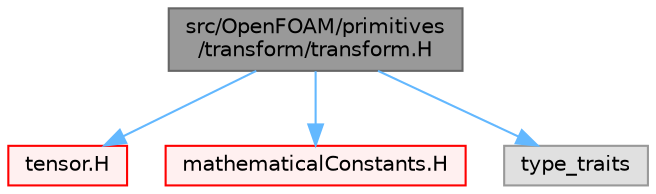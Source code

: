 digraph "src/OpenFOAM/primitives/transform/transform.H"
{
 // LATEX_PDF_SIZE
  bgcolor="transparent";
  edge [fontname=Helvetica,fontsize=10,labelfontname=Helvetica,labelfontsize=10];
  node [fontname=Helvetica,fontsize=10,shape=box,height=0.2,width=0.4];
  Node1 [id="Node000001",label="src/OpenFOAM/primitives\l/transform/transform.H",height=0.2,width=0.4,color="gray40", fillcolor="grey60", style="filled", fontcolor="black",tooltip="3D tensor transformation operations."];
  Node1 -> Node2 [id="edge1_Node000001_Node000002",color="steelblue1",style="solid",tooltip=" "];
  Node2 [id="Node000002",label="tensor.H",height=0.2,width=0.4,color="red", fillcolor="#FFF0F0", style="filled",URL="$tensor_8H.html",tooltip=" "];
  Node1 -> Node94 [id="edge2_Node000001_Node000094",color="steelblue1",style="solid",tooltip=" "];
  Node94 [id="Node000094",label="mathematicalConstants.H",height=0.2,width=0.4,color="red", fillcolor="#FFF0F0", style="filled",URL="$mathematicalConstants_8H.html",tooltip=" "];
  Node1 -> Node71 [id="edge3_Node000001_Node000071",color="steelblue1",style="solid",tooltip=" "];
  Node71 [id="Node000071",label="type_traits",height=0.2,width=0.4,color="grey60", fillcolor="#E0E0E0", style="filled",tooltip=" "];
}
